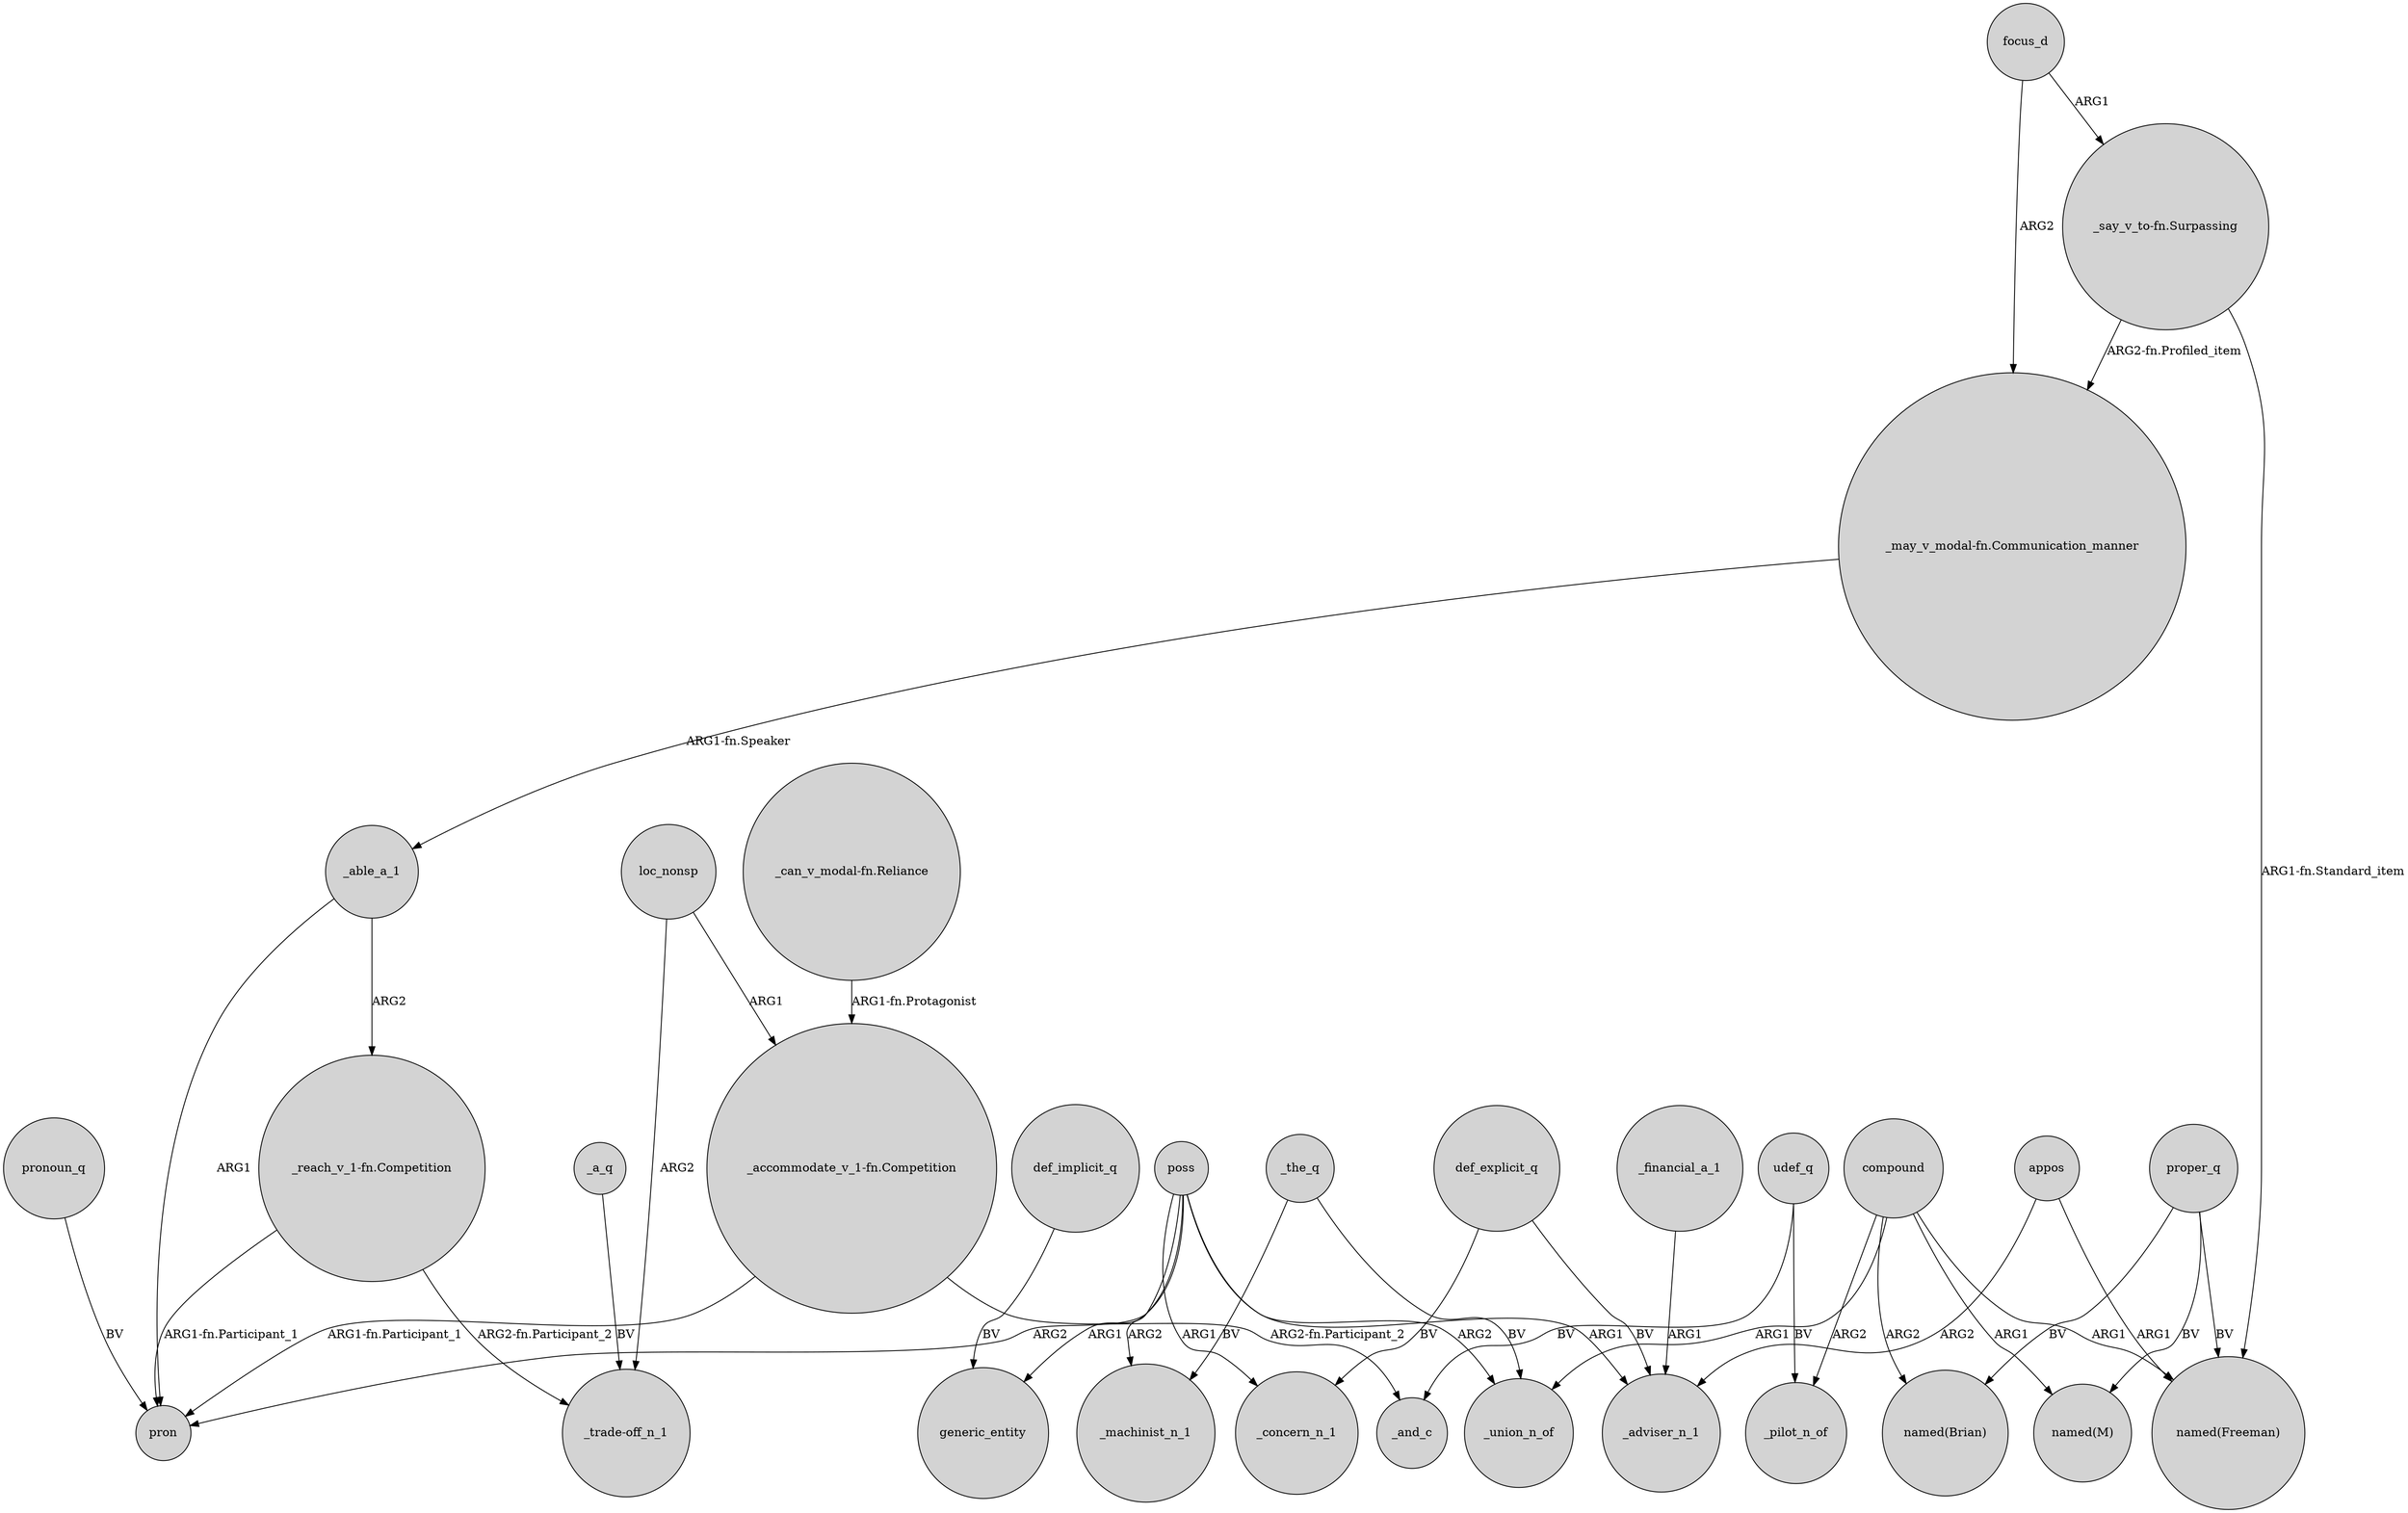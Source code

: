 digraph {
	node [shape=circle style=filled]
	_able_a_1 -> pron [label=ARG1]
	_the_q -> _machinist_n_1 [label=BV]
	def_explicit_q -> _concern_n_1 [label=BV]
	compound -> _union_n_of [label=ARG1]
	compound -> "named(Brian)" [label=ARG2]
	"_can_v_modal-fn.Reliance" -> "_accommodate_v_1-fn.Competition" [label="ARG1-fn.Protagonist"]
	"_accommodate_v_1-fn.Competition" -> _and_c [label="ARG2-fn.Participant_2"]
	compound -> _pilot_n_of [label=ARG2]
	poss -> _machinist_n_1 [label=ARG2]
	proper_q -> "named(M)" [label=BV]
	_able_a_1 -> "_reach_v_1-fn.Competition" [label=ARG2]
	focus_d -> "_may_v_modal-fn.Communication_manner" [label=ARG2]
	"_accommodate_v_1-fn.Competition" -> pron [label="ARG1-fn.Participant_1"]
	udef_q -> _and_c [label=BV]
	appos -> _adviser_n_1 [label=ARG2]
	loc_nonsp -> "_trade-off_n_1" [label=ARG2]
	poss -> generic_entity [label=ARG1]
	udef_q -> _pilot_n_of [label=BV]
	poss -> _union_n_of [label=ARG2]
	pronoun_q -> pron [label=BV]
	poss -> _concern_n_1 [label=ARG1]
	poss -> pron [label=ARG2]
	_financial_a_1 -> _adviser_n_1 [label=ARG1]
	proper_q -> "named(Freeman)" [label=BV]
	compound -> "named(M)" [label=ARG1]
	_the_q -> _union_n_of [label=BV]
	def_explicit_q -> _adviser_n_1 [label=BV]
	compound -> "named(Freeman)" [label=ARG1]
	appos -> "named(Freeman)" [label=ARG1]
	def_implicit_q -> generic_entity [label=BV]
	loc_nonsp -> "_accommodate_v_1-fn.Competition" [label=ARG1]
	"_say_v_to-fn.Surpassing" -> "named(Freeman)" [label="ARG1-fn.Standard_item"]
	"_reach_v_1-fn.Competition" -> pron [label="ARG1-fn.Participant_1"]
	proper_q -> "named(Brian)" [label=BV]
	focus_d -> "_say_v_to-fn.Surpassing" [label=ARG1]
	"_say_v_to-fn.Surpassing" -> "_may_v_modal-fn.Communication_manner" [label="ARG2-fn.Profiled_item"]
	"_reach_v_1-fn.Competition" -> "_trade-off_n_1" [label="ARG2-fn.Participant_2"]
	poss -> _adviser_n_1 [label=ARG1]
	_a_q -> "_trade-off_n_1" [label=BV]
	"_may_v_modal-fn.Communication_manner" -> _able_a_1 [label="ARG1-fn.Speaker"]
}

